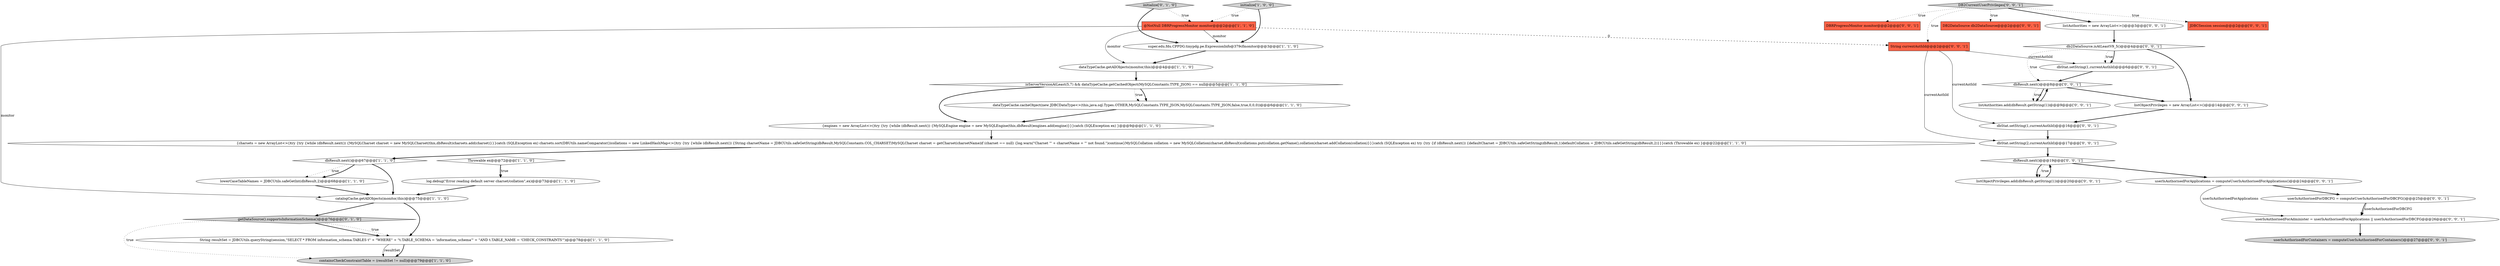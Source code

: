 digraph {
15 [style = filled, label = "initialize['0', '1', '0']", fillcolor = lightgray, shape = diamond image = "AAA0AAABBB2BBB"];
24 [style = filled, label = "userIsAuthorisedForContainers = computeUserIsAuthorisedForContainers()@@@27@@@['0', '0', '1']", fillcolor = lightgray, shape = ellipse image = "AAA0AAABBB3BBB"];
0 [style = filled, label = "@NotNull DBRProgressMonitor monitor@@@2@@@['1', '1', '0']", fillcolor = tomato, shape = box image = "AAA0AAABBB1BBB"];
21 [style = filled, label = "listAuthorities.add(dbResult.getString(1))@@@9@@@['0', '0', '1']", fillcolor = white, shape = ellipse image = "AAA0AAABBB3BBB"];
2 [style = filled, label = "initialize['1', '0', '0']", fillcolor = lightgray, shape = diamond image = "AAA0AAABBB1BBB"];
33 [style = filled, label = "dbStat.setString(2,currentAuthId)@@@17@@@['0', '0', '1']", fillcolor = white, shape = ellipse image = "AAA0AAABBB3BBB"];
22 [style = filled, label = "listAuthorities = new ArrayList<>()@@@3@@@['0', '0', '1']", fillcolor = white, shape = ellipse image = "AAA0AAABBB3BBB"];
34 [style = filled, label = "dbResult.next()@@@8@@@['0', '0', '1']", fillcolor = white, shape = diamond image = "AAA0AAABBB3BBB"];
25 [style = filled, label = "db2DataSource.isAtLeastV9_5()@@@4@@@['0', '0', '1']", fillcolor = white, shape = diamond image = "AAA0AAABBB3BBB"];
10 [style = filled, label = "dataTypeCache.getAllObjects(monitor,this)@@@4@@@['1', '1', '0']", fillcolor = white, shape = ellipse image = "AAA0AAABBB1BBB"];
1 [style = filled, label = "{charsets = new ArrayList<>()try {try {while (dbResult.next()) {MySQLCharset charset = new MySQLCharset(this,dbResult)charsets.add(charset)}}}catch (SQLException ex) charsets.sort(DBUtils.nameComparator())collations = new LinkedHashMap<>()try {try {while (dbResult.next()) {String charsetName = JDBCUtils.safeGetString(dbResult,MySQLConstants.COL_CHARSET)MySQLCharset charset = getCharset(charsetName)if (charset == null) {log.warn(\"Charset '\" + charsetName + \"' not found.\")continue}MySQLCollation collation = new MySQLCollation(charset,dbResult)collations.put(collation.getName(),collation)charset.addCollation(collation)}}}catch (SQLException ex) try {try {if (dbResult.next()) {defaultCharset = JDBCUtils.safeGetString(dbResult,1)defaultCollation = JDBCUtils.safeGetString(dbResult,2)}}}catch (Throwable ex) }@@@22@@@['1', '1', '0']", fillcolor = white, shape = ellipse image = "AAA0AAABBB1BBB"];
17 [style = filled, label = "DB2DataSource db2DataSource@@@2@@@['0', '0', '1']", fillcolor = tomato, shape = box image = "AAA0AAABBB3BBB"];
12 [style = filled, label = "dbResult.next()@@@67@@@['1', '1', '0']", fillcolor = white, shape = diamond image = "AAA0AAABBB1BBB"];
6 [style = filled, label = "Throwable ex@@@72@@@['1', '1', '0']", fillcolor = white, shape = diamond image = "AAA0AAABBB1BBB"];
32 [style = filled, label = "listObjectPrivileges.add(dbResult.getString(1))@@@20@@@['0', '0', '1']", fillcolor = white, shape = ellipse image = "AAA0AAABBB3BBB"];
23 [style = filled, label = "listObjectPrivileges = new ArrayList<>()@@@14@@@['0', '0', '1']", fillcolor = white, shape = ellipse image = "AAA0AAABBB3BBB"];
18 [style = filled, label = "dbResult.next()@@@19@@@['0', '0', '1']", fillcolor = white, shape = diamond image = "AAA0AAABBB3BBB"];
27 [style = filled, label = "userIsAuthorisedForDBCFG = computeUserIsAuthorisedForDBCFG()@@@25@@@['0', '0', '1']", fillcolor = white, shape = ellipse image = "AAA0AAABBB3BBB"];
13 [style = filled, label = "dataTypeCache.cacheObject(new JDBCDataType<>(this,java.sql.Types.OTHER,MySQLConstants.TYPE_JSON,MySQLConstants.TYPE_JSON,false,true,0,0,0))@@@6@@@['1', '1', '0']", fillcolor = white, shape = ellipse image = "AAA0AAABBB1BBB"];
19 [style = filled, label = "userIsAuthorisedForAdminister = userIsAuthorisedForApplications || userIsAuthorisedForDBCFG@@@26@@@['0', '0', '1']", fillcolor = white, shape = ellipse image = "AAA0AAABBB3BBB"];
9 [style = filled, label = "super.edu.fdu.CPPDG.tinypdg.pe.ExpressionInfo@379cfmonitor@@@3@@@['1', '1', '0']", fillcolor = white, shape = ellipse image = "AAA0AAABBB1BBB"];
30 [style = filled, label = "String currentAuthId@@@2@@@['0', '0', '1']", fillcolor = tomato, shape = box image = "AAA0AAABBB3BBB"];
28 [style = filled, label = "dbStat.setString(1,currentAuthId)@@@16@@@['0', '0', '1']", fillcolor = white, shape = ellipse image = "AAA0AAABBB3BBB"];
8 [style = filled, label = "catalogCache.getAllObjects(monitor,this)@@@75@@@['1', '1', '0']", fillcolor = white, shape = ellipse image = "AAA0AAABBB1BBB"];
3 [style = filled, label = "log.debug(\"Error reading default server charset/collation\",ex)@@@73@@@['1', '1', '0']", fillcolor = white, shape = ellipse image = "AAA0AAABBB1BBB"];
11 [style = filled, label = "isServerVersionAtLeast(5,7) && dataTypeCache.getCachedObject(MySQLConstants.TYPE_JSON) == null@@@5@@@['1', '1', '0']", fillcolor = white, shape = diamond image = "AAA0AAABBB1BBB"];
16 [style = filled, label = "getDataSource().supportsInformationSchema()@@@76@@@['0', '1', '0']", fillcolor = lightgray, shape = diamond image = "AAA1AAABBB2BBB"];
26 [style = filled, label = "DB2CurrentUserPrivileges['0', '0', '1']", fillcolor = lightgray, shape = diamond image = "AAA0AAABBB3BBB"];
20 [style = filled, label = "JDBCSession session@@@2@@@['0', '0', '1']", fillcolor = tomato, shape = box image = "AAA0AAABBB3BBB"];
35 [style = filled, label = "userIsAuthorisedForApplications = computeUserIsAuthorisedForApplications()@@@24@@@['0', '0', '1']", fillcolor = white, shape = ellipse image = "AAA0AAABBB3BBB"];
4 [style = filled, label = "String resultSet = JDBCUtils.queryString(session,\"SELECT * FROM information_schema.TABLES t\" + \"WHERE\" + \"t.TABLE_SCHEMA = 'information_schema'\" + \"AND t.TABLE_NAME = 'CHECK_CONSTRAINTS'\")@@@78@@@['1', '1', '0']", fillcolor = white, shape = ellipse image = "AAA0AAABBB1BBB"];
29 [style = filled, label = "DBRProgressMonitor monitor@@@2@@@['0', '0', '1']", fillcolor = tomato, shape = box image = "AAA0AAABBB3BBB"];
31 [style = filled, label = "dbStat.setString(1,currentAuthId)@@@6@@@['0', '0', '1']", fillcolor = white, shape = ellipse image = "AAA0AAABBB3BBB"];
14 [style = filled, label = "{engines = new ArrayList<>()try {try {while (dbResult.next()) {MySQLEngine engine = new MySQLEngine(this,dbResult)engines.add(engine)}}}catch (SQLException ex) }@@@9@@@['1', '1', '0']", fillcolor = white, shape = ellipse image = "AAA0AAABBB1BBB"];
5 [style = filled, label = "containsCheckConstraintTable = (resultSet != null)@@@79@@@['1', '1', '0']", fillcolor = lightgray, shape = ellipse image = "AAA0AAABBB1BBB"];
7 [style = filled, label = "lowerCaseTableNames = JDBCUtils.safeGetInt(dbResult,2)@@@68@@@['1', '1', '0']", fillcolor = white, shape = ellipse image = "AAA0AAABBB1BBB"];
8->16 [style = bold, label=""];
25->23 [style = bold, label=""];
12->7 [style = dotted, label="true"];
26->22 [style = bold, label=""];
12->7 [style = bold, label=""];
16->4 [style = dotted, label="true"];
26->29 [style = dotted, label="true"];
7->8 [style = bold, label=""];
15->9 [style = bold, label=""];
16->4 [style = bold, label=""];
8->4 [style = bold, label=""];
0->9 [style = solid, label="monitor"];
1->12 [style = bold, label=""];
30->31 [style = solid, label="currentAuthId"];
4->5 [style = bold, label=""];
34->23 [style = bold, label=""];
30->28 [style = solid, label="currentAuthId"];
10->11 [style = bold, label=""];
19->24 [style = bold, label=""];
0->10 [style = solid, label="monitor"];
26->30 [style = dotted, label="true"];
25->31 [style = dotted, label="true"];
33->18 [style = bold, label=""];
11->14 [style = bold, label=""];
32->18 [style = bold, label=""];
18->32 [style = bold, label=""];
14->1 [style = bold, label=""];
27->19 [style = solid, label="userIsAuthorisedForDBCFG"];
35->27 [style = bold, label=""];
4->5 [style = solid, label="resultSet"];
15->0 [style = dotted, label="true"];
25->34 [style = dotted, label="true"];
2->9 [style = bold, label=""];
22->25 [style = bold, label=""];
28->33 [style = bold, label=""];
0->30 [style = dashed, label="0"];
6->3 [style = bold, label=""];
3->8 [style = bold, label=""];
0->8 [style = solid, label="monitor"];
11->13 [style = bold, label=""];
18->32 [style = dotted, label="true"];
6->3 [style = dotted, label="true"];
35->19 [style = solid, label="userIsAuthorisedForApplications"];
21->34 [style = bold, label=""];
25->31 [style = bold, label=""];
27->19 [style = bold, label=""];
23->28 [style = bold, label=""];
26->20 [style = dotted, label="true"];
2->0 [style = dotted, label="true"];
13->14 [style = bold, label=""];
30->33 [style = solid, label="currentAuthId"];
11->13 [style = dotted, label="true"];
16->5 [style = dotted, label="true"];
34->21 [style = dotted, label="true"];
12->8 [style = bold, label=""];
34->21 [style = bold, label=""];
31->34 [style = bold, label=""];
18->35 [style = bold, label=""];
26->17 [style = dotted, label="true"];
9->10 [style = bold, label=""];
}
